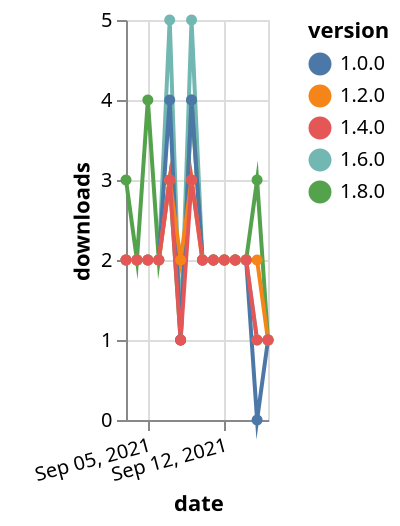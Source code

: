 {"$schema": "https://vega.github.io/schema/vega-lite/v5.json", "description": "A simple bar chart with embedded data.", "data": {"values": [{"date": "2021-09-03", "total": 755, "delta": 2, "version": "1.6.0"}, {"date": "2021-09-04", "total": 757, "delta": 2, "version": "1.6.0"}, {"date": "2021-09-05", "total": 759, "delta": 2, "version": "1.6.0"}, {"date": "2021-09-06", "total": 761, "delta": 2, "version": "1.6.0"}, {"date": "2021-09-07", "total": 766, "delta": 5, "version": "1.6.0"}, {"date": "2021-09-08", "total": 767, "delta": 1, "version": "1.6.0"}, {"date": "2021-09-09", "total": 772, "delta": 5, "version": "1.6.0"}, {"date": "2021-09-10", "total": 774, "delta": 2, "version": "1.6.0"}, {"date": "2021-09-11", "total": 776, "delta": 2, "version": "1.6.0"}, {"date": "2021-09-12", "total": 778, "delta": 2, "version": "1.6.0"}, {"date": "2021-09-13", "total": 780, "delta": 2, "version": "1.6.0"}, {"date": "2021-09-14", "total": 782, "delta": 2, "version": "1.6.0"}, {"date": "2021-09-15", "total": 783, "delta": 1, "version": "1.6.0"}, {"date": "2021-09-16", "total": 784, "delta": 1, "version": "1.6.0"}, {"date": "2021-09-03", "total": 230, "delta": 3, "version": "1.8.0"}, {"date": "2021-09-04", "total": 232, "delta": 2, "version": "1.8.0"}, {"date": "2021-09-05", "total": 236, "delta": 4, "version": "1.8.0"}, {"date": "2021-09-06", "total": 238, "delta": 2, "version": "1.8.0"}, {"date": "2021-09-07", "total": 241, "delta": 3, "version": "1.8.0"}, {"date": "2021-09-08", "total": 242, "delta": 1, "version": "1.8.0"}, {"date": "2021-09-09", "total": 246, "delta": 4, "version": "1.8.0"}, {"date": "2021-09-10", "total": 248, "delta": 2, "version": "1.8.0"}, {"date": "2021-09-11", "total": 250, "delta": 2, "version": "1.8.0"}, {"date": "2021-09-12", "total": 252, "delta": 2, "version": "1.8.0"}, {"date": "2021-09-13", "total": 254, "delta": 2, "version": "1.8.0"}, {"date": "2021-09-14", "total": 256, "delta": 2, "version": "1.8.0"}, {"date": "2021-09-15", "total": 259, "delta": 3, "version": "1.8.0"}, {"date": "2021-09-16", "total": 260, "delta": 1, "version": "1.8.0"}, {"date": "2021-09-03", "total": 1950, "delta": 2, "version": "1.0.0"}, {"date": "2021-09-04", "total": 1952, "delta": 2, "version": "1.0.0"}, {"date": "2021-09-05", "total": 1954, "delta": 2, "version": "1.0.0"}, {"date": "2021-09-06", "total": 1956, "delta": 2, "version": "1.0.0"}, {"date": "2021-09-07", "total": 1960, "delta": 4, "version": "1.0.0"}, {"date": "2021-09-08", "total": 1961, "delta": 1, "version": "1.0.0"}, {"date": "2021-09-09", "total": 1965, "delta": 4, "version": "1.0.0"}, {"date": "2021-09-10", "total": 1967, "delta": 2, "version": "1.0.0"}, {"date": "2021-09-11", "total": 1969, "delta": 2, "version": "1.0.0"}, {"date": "2021-09-12", "total": 1971, "delta": 2, "version": "1.0.0"}, {"date": "2021-09-13", "total": 1973, "delta": 2, "version": "1.0.0"}, {"date": "2021-09-14", "total": 1975, "delta": 2, "version": "1.0.0"}, {"date": "2021-09-15", "total": 1975, "delta": 0, "version": "1.0.0"}, {"date": "2021-09-16", "total": 1976, "delta": 1, "version": "1.0.0"}, {"date": "2021-09-03", "total": 1460, "delta": 2, "version": "1.2.0"}, {"date": "2021-09-04", "total": 1462, "delta": 2, "version": "1.2.0"}, {"date": "2021-09-05", "total": 1464, "delta": 2, "version": "1.2.0"}, {"date": "2021-09-06", "total": 1466, "delta": 2, "version": "1.2.0"}, {"date": "2021-09-07", "total": 1469, "delta": 3, "version": "1.2.0"}, {"date": "2021-09-08", "total": 1471, "delta": 2, "version": "1.2.0"}, {"date": "2021-09-09", "total": 1474, "delta": 3, "version": "1.2.0"}, {"date": "2021-09-10", "total": 1476, "delta": 2, "version": "1.2.0"}, {"date": "2021-09-11", "total": 1478, "delta": 2, "version": "1.2.0"}, {"date": "2021-09-12", "total": 1480, "delta": 2, "version": "1.2.0"}, {"date": "2021-09-13", "total": 1482, "delta": 2, "version": "1.2.0"}, {"date": "2021-09-14", "total": 1484, "delta": 2, "version": "1.2.0"}, {"date": "2021-09-15", "total": 1486, "delta": 2, "version": "1.2.0"}, {"date": "2021-09-16", "total": 1487, "delta": 1, "version": "1.2.0"}, {"date": "2021-09-03", "total": 991, "delta": 2, "version": "1.4.0"}, {"date": "2021-09-04", "total": 993, "delta": 2, "version": "1.4.0"}, {"date": "2021-09-05", "total": 995, "delta": 2, "version": "1.4.0"}, {"date": "2021-09-06", "total": 997, "delta": 2, "version": "1.4.0"}, {"date": "2021-09-07", "total": 1000, "delta": 3, "version": "1.4.0"}, {"date": "2021-09-08", "total": 1001, "delta": 1, "version": "1.4.0"}, {"date": "2021-09-09", "total": 1004, "delta": 3, "version": "1.4.0"}, {"date": "2021-09-10", "total": 1006, "delta": 2, "version": "1.4.0"}, {"date": "2021-09-11", "total": 1008, "delta": 2, "version": "1.4.0"}, {"date": "2021-09-12", "total": 1010, "delta": 2, "version": "1.4.0"}, {"date": "2021-09-13", "total": 1012, "delta": 2, "version": "1.4.0"}, {"date": "2021-09-14", "total": 1014, "delta": 2, "version": "1.4.0"}, {"date": "2021-09-15", "total": 1015, "delta": 1, "version": "1.4.0"}, {"date": "2021-09-16", "total": 1016, "delta": 1, "version": "1.4.0"}]}, "width": "container", "mark": {"type": "line", "point": {"filled": true}}, "encoding": {"x": {"field": "date", "type": "temporal", "timeUnit": "yearmonthdate", "title": "date", "axis": {"labelAngle": -15}}, "y": {"field": "delta", "type": "quantitative", "title": "downloads"}, "color": {"field": "version", "type": "nominal"}, "tooltip": {"field": "delta"}}}